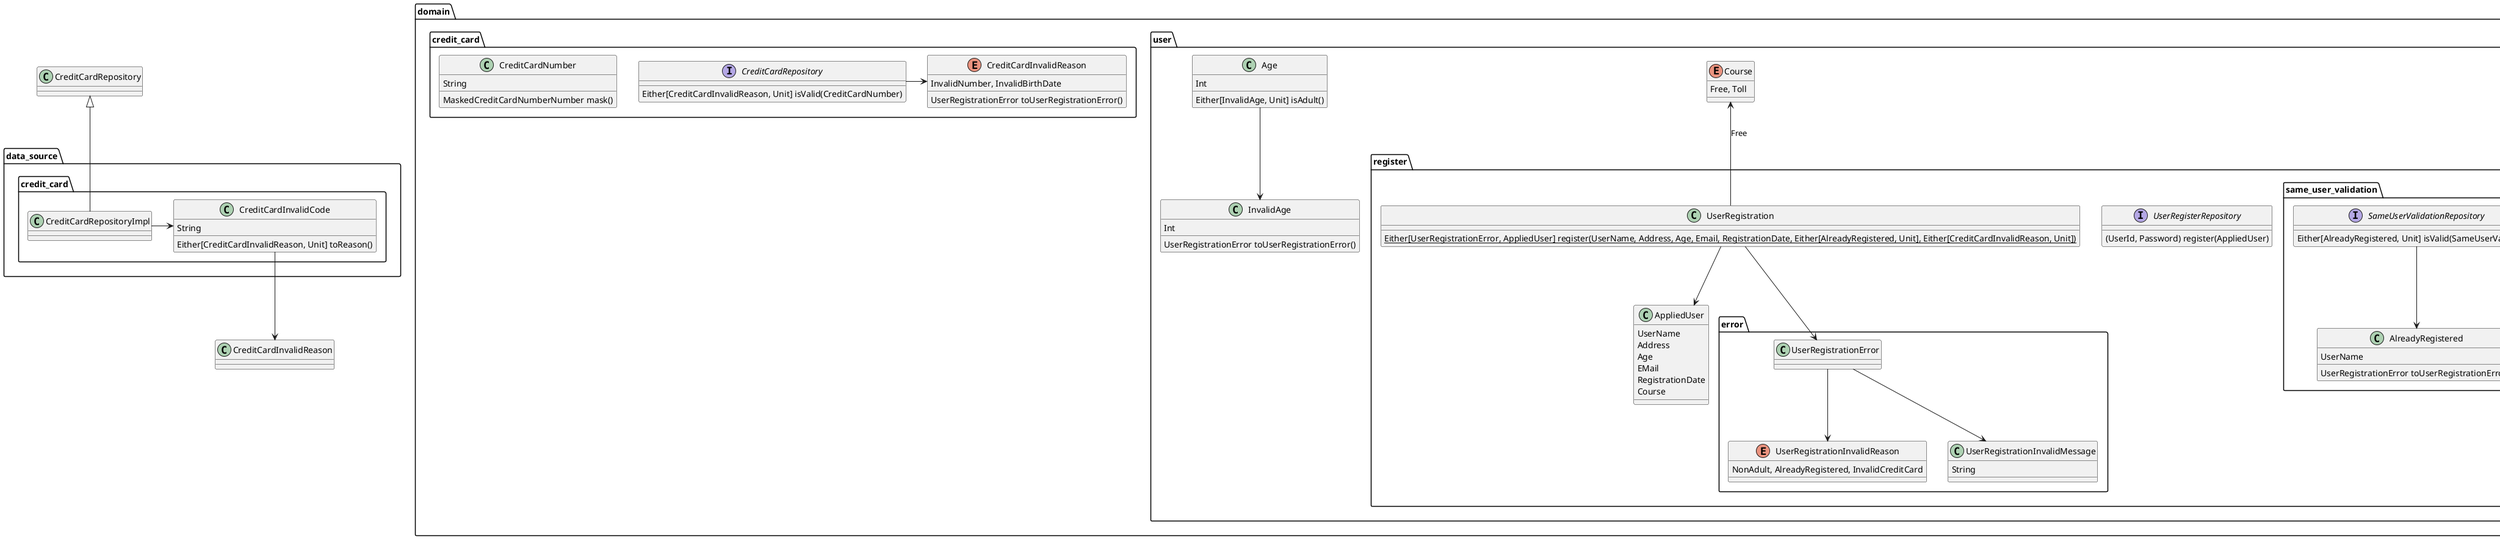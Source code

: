 @startuml

package domain {
  package user {
    package register {
      class AppliedUser {
        UserName
        Address
        Age
        EMail
        RegistrationDate
        Course
      }

      interface UserRegisterRepository {
        (UserId, Password) register(AppliedUser)
      }

      package same_user_validation {
        class SameUserValidation {
          UserName
        }

        interface SameUserValidationRepository {
          Either[AlreadyRegistered, Unit] isValid(SameUserValidation)
        }

        class AlreadyRegistered {
          UserName
          UserRegistrationError toUserRegistrationError()
        }

        SameUserValidationRepository --> AlreadyRegistered
      }

      class UserRegistration {
        {static} Either[UserRegistrationError, AppliedUser] register(UserName, Address, Age, Email, RegistrationDate, Either[AlreadyRegistered, Unit], Either[CreditCardInvalidReason, Unit])
      }

      package error {
        class UserRegistrationError {
        }

        enum UserRegistrationInvalidReason {
          NonAdult, AlreadyRegistered, InvalidCreditCard
        }

        class UserRegistrationInvalidMessage {
          String
        }

        UserRegistrationError --> UserRegistrationInvalidReason
        UserRegistrationError --> UserRegistrationInvalidMessage
      }

      UserRegistration --> UserRegistrationError
      UserRegistration --> AppliedUser
    }

    class Age {
      Int
      Either[InvalidAge, Unit] isAdult()
    }

    class InvalidAge {
      Int
      UserRegistrationError toUserRegistrationError()
    }

    Age --> InvalidAge

    enum Course {
      Free, Toll
    }

    UserRegistration -up-> Course: Free
  }

  package credit_card {
    interface CreditCardRepository {
      Either[CreditCardInvalidReason, Unit] isValid(CreditCardNumber)
    }

    class CreditCardNumber {
      String
      MaskedCreditCardNumberNumber mask()
    }

    enum CreditCardInvalidReason {
      InvalidNumber, InvalidBirthDate
      UserRegistrationError toUserRegistrationError()
    }

    CreditCardRepository -right-> CreditCardInvalidReason
  }
}

namespace data_source {
  namespace credit_card {
    class CreditCardRepositoryImpl {
    }

    class CreditCardInvalidCode {
      String
      Either[CreditCardInvalidReason, Unit] toReason()
    }

    CreditCardRepositoryImpl -up-|> .CreditCardRepository
    CreditCardRepositoryImpl -right-> CreditCardInvalidCode
    CreditCardInvalidCode --> .CreditCardInvalidReason
  }
}

@enduml
